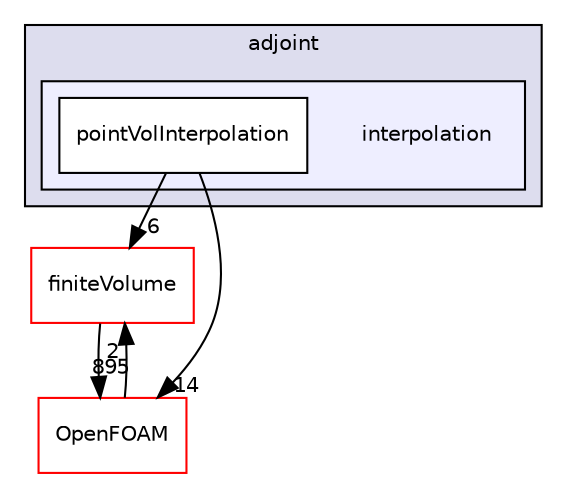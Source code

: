 digraph "src/optimisation/adjointOptimisation/adjoint/interpolation" {
  bgcolor=transparent;
  compound=true
  node [ fontsize="10", fontname="Helvetica"];
  edge [ labelfontsize="10", labelfontname="Helvetica"];
  subgraph clusterdir_ec068ce9daa9333922b6d138eb1e178a {
    graph [ bgcolor="#ddddee", pencolor="black", label="adjoint" fontname="Helvetica", fontsize="10", URL="dir_ec068ce9daa9333922b6d138eb1e178a.html"]
  subgraph clusterdir_61ddb358d70af38fb50f12bddb113391 {
    graph [ bgcolor="#eeeeff", pencolor="black", label="" URL="dir_61ddb358d70af38fb50f12bddb113391.html"];
    dir_61ddb358d70af38fb50f12bddb113391 [shape=plaintext label="interpolation"];
    dir_5406b1024684b9fd4a164746441f7a86 [shape=box label="pointVolInterpolation" color="black" fillcolor="white" style="filled" URL="dir_5406b1024684b9fd4a164746441f7a86.html"];
  }
  }
  dir_9bd15774b555cf7259a6fa18f99fe99b [shape=box label="finiteVolume" color="red" URL="dir_9bd15774b555cf7259a6fa18f99fe99b.html"];
  dir_c5473ff19b20e6ec4dfe5c310b3778a8 [shape=box label="OpenFOAM" color="red" URL="dir_c5473ff19b20e6ec4dfe5c310b3778a8.html"];
  dir_9bd15774b555cf7259a6fa18f99fe99b->dir_c5473ff19b20e6ec4dfe5c310b3778a8 [headlabel="895", labeldistance=1.5 headhref="dir_000814_002151.html"];
  dir_5406b1024684b9fd4a164746441f7a86->dir_9bd15774b555cf7259a6fa18f99fe99b [headlabel="6", labeldistance=1.5 headhref="dir_002821_000814.html"];
  dir_5406b1024684b9fd4a164746441f7a86->dir_c5473ff19b20e6ec4dfe5c310b3778a8 [headlabel="14", labeldistance=1.5 headhref="dir_002821_002151.html"];
  dir_c5473ff19b20e6ec4dfe5c310b3778a8->dir_9bd15774b555cf7259a6fa18f99fe99b [headlabel="2", labeldistance=1.5 headhref="dir_002151_000814.html"];
}

